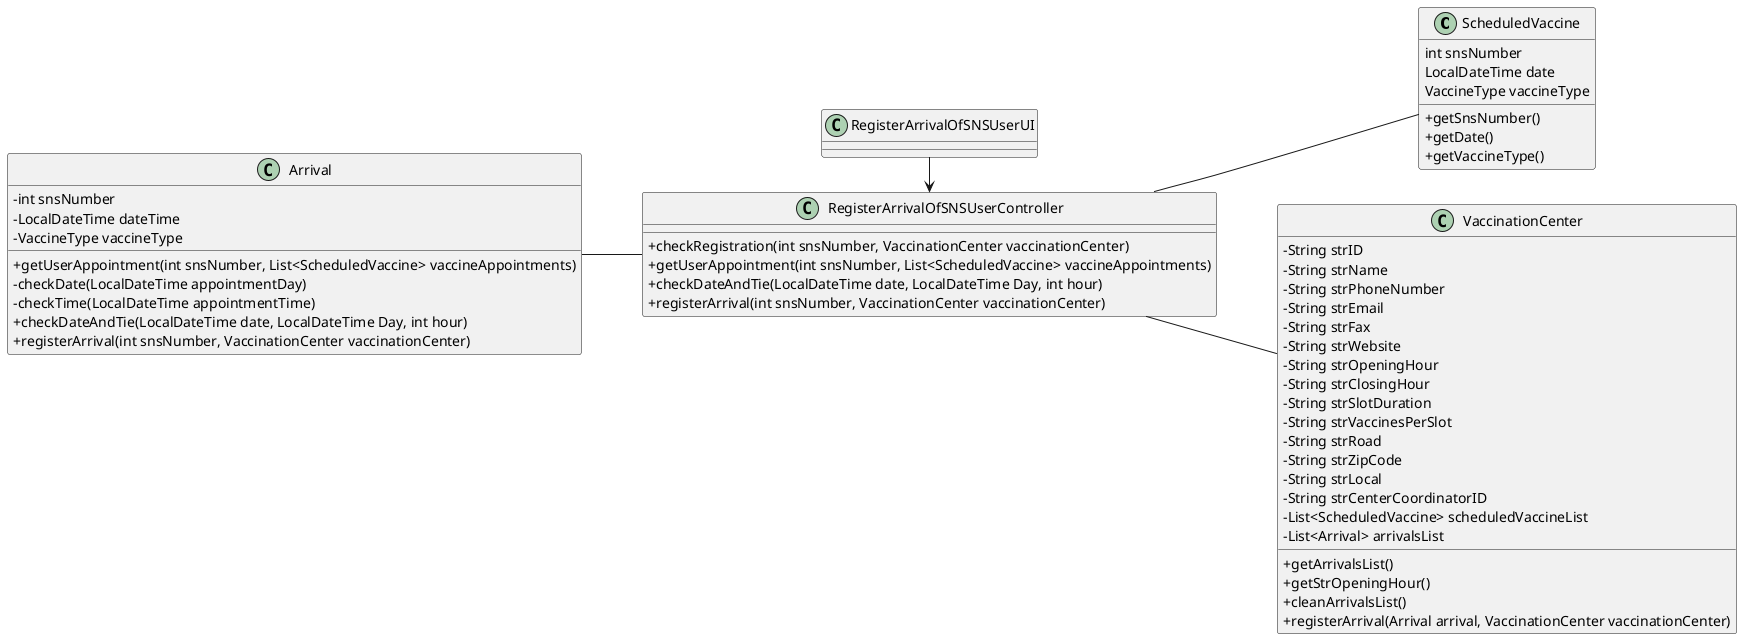 @startuml
'https://plantuml.com/class-diagram

skinparam classAttributeIconSize 0


class ScheduledVaccine {
int snsNumber
LocalDateTime date
VaccineType vaccineType
+getSnsNumber()
+getDate()
+getVaccineType()
}

class VaccinationCenter {
-String strID
-String strName
-String strPhoneNumber
-String strEmail
-String strFax
-String strWebsite
-String strOpeningHour
-String strClosingHour
-String strSlotDuration
-String strVaccinesPerSlot
-String strRoad
-String strZipCode
-String strLocal
-String strCenterCoordinatorID
-List<ScheduledVaccine> scheduledVaccineList
-List<Arrival> arrivalsList
+getArrivalsList()
+getStrOpeningHour()
+cleanArrivalsList()
+registerArrival(Arrival arrival, VaccinationCenter vaccinationCenter)
}


class RegisterArrivalOfSNSUserUI

class RegisterArrivalOfSNSUserController{
+checkRegistration(int snsNumber, VaccinationCenter vaccinationCenter)
+getUserAppointment(int snsNumber, List<ScheduledVaccine> vaccineAppointments)
+checkDateAndTie(LocalDateTime date, LocalDateTime Day, int hour)
+registerArrival(int snsNumber, VaccinationCenter vaccinationCenter)
}

class Arrival {
-int snsNumber
-LocalDateTime dateTime
-VaccineType vaccineType
+getUserAppointment(int snsNumber, List<ScheduledVaccine> vaccineAppointments)
-checkDate(LocalDateTime appointmentDay)
-checkTime(LocalDateTime appointmentTime)
+checkDateAndTie(LocalDateTime date, LocalDateTime Day, int hour)
+registerArrival(int snsNumber, VaccinationCenter vaccinationCenter)
}


left to right direction

RegisterArrivalOfSNSUserController -up- Arrival
RegisterArrivalOfSNSUserController -- VaccinationCenter
RegisterArrivalOfSNSUserController -- ScheduledVaccine
RegisterArrivalOfSNSUserUI -> RegisterArrivalOfSNSUserController

@enduml